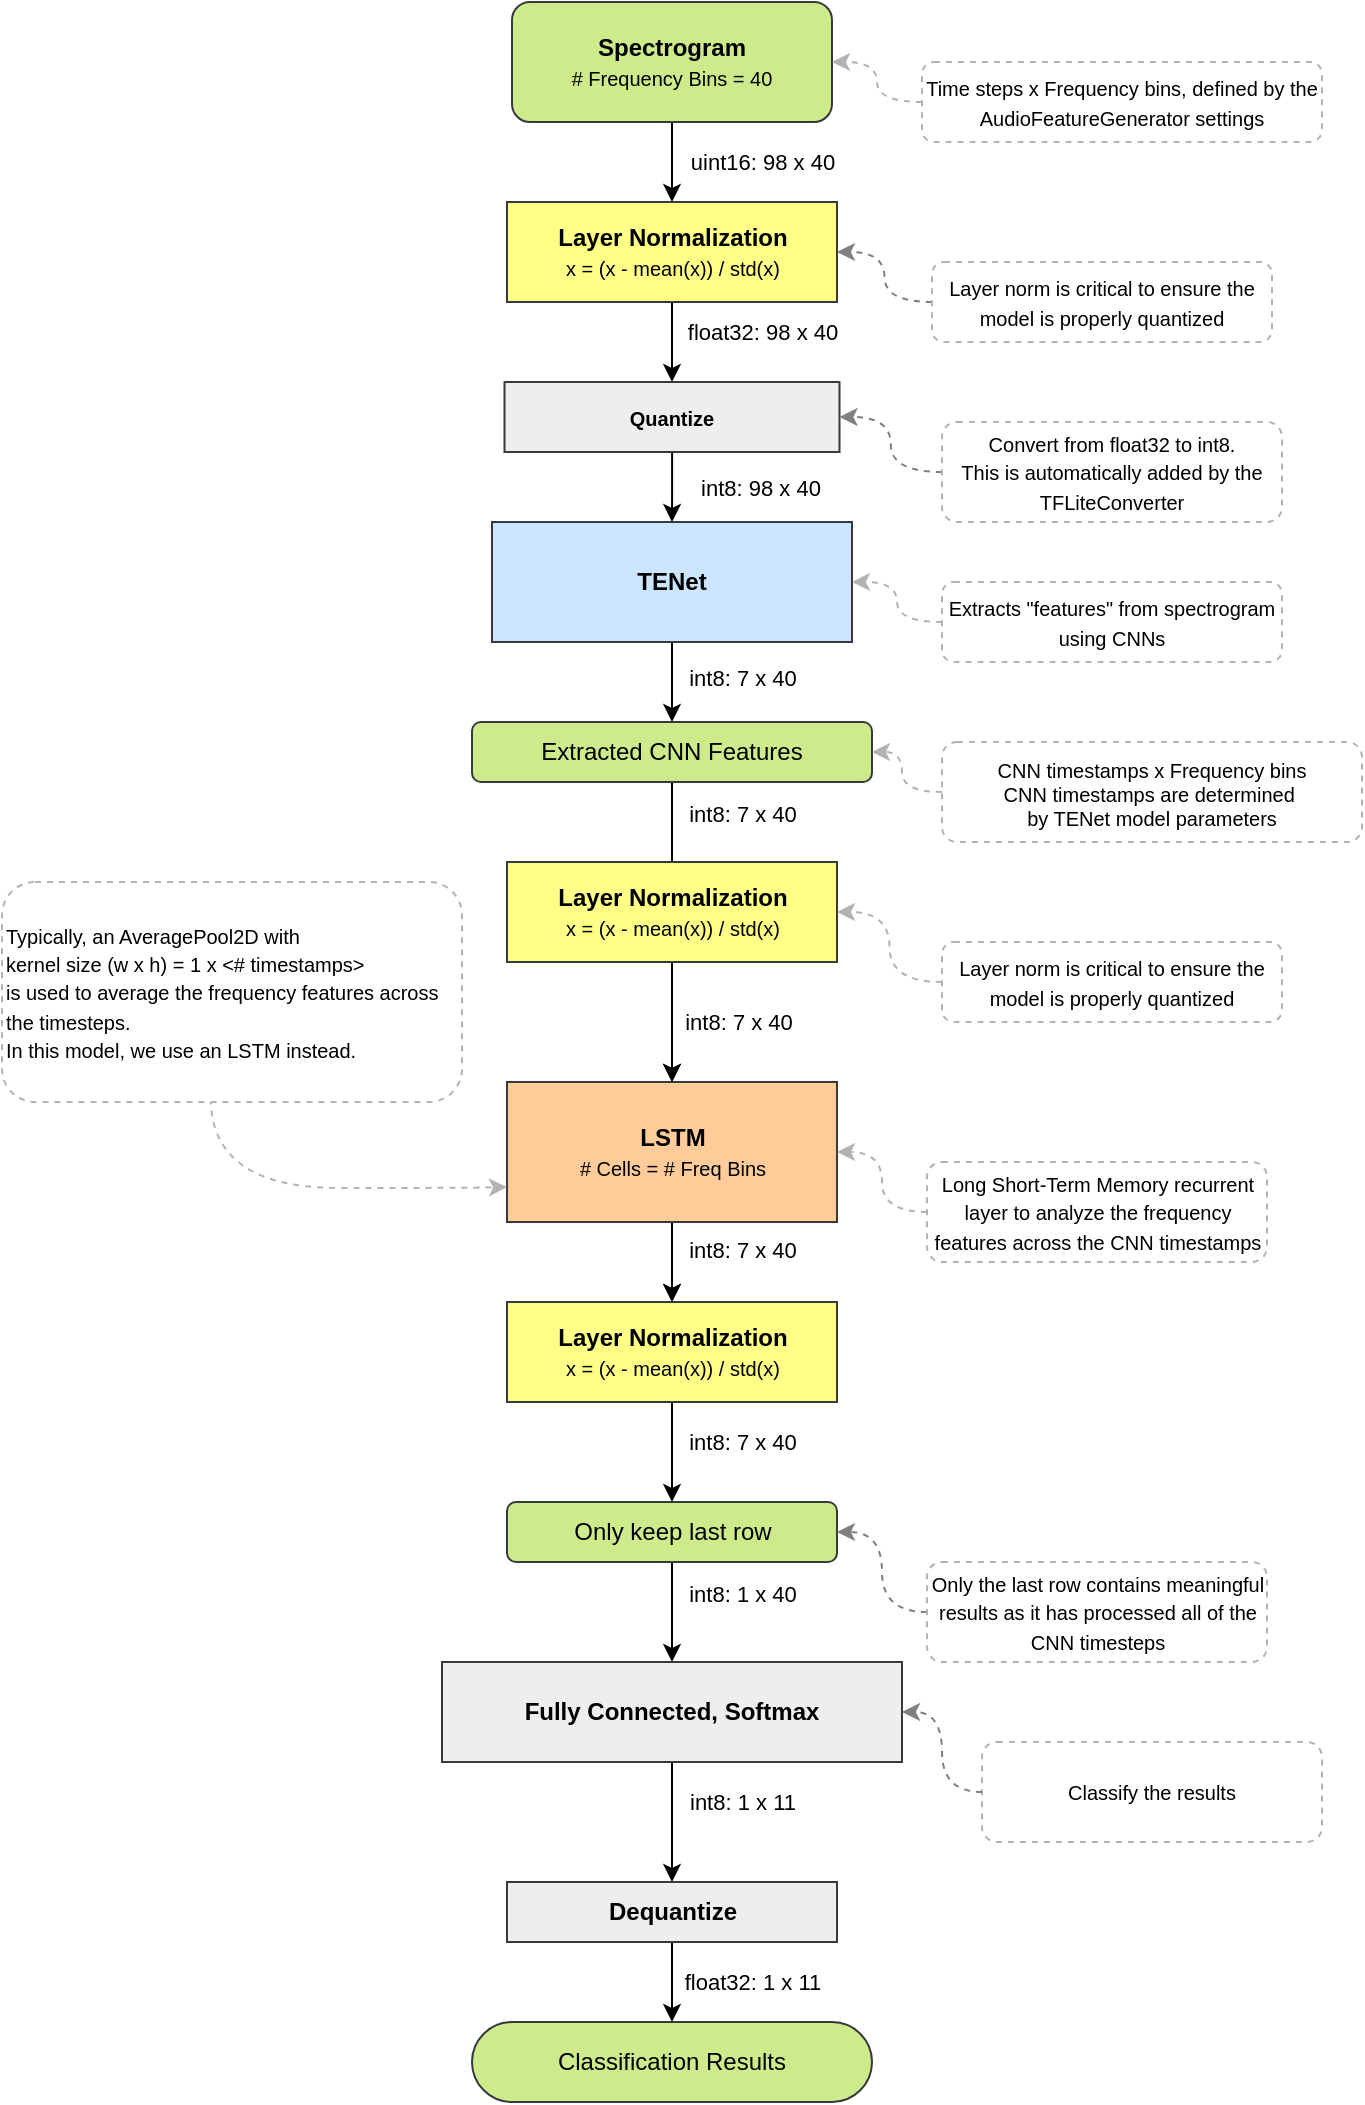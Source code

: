<mxfile version="21.6.6" type="device">
  <diagram name="Page-1" id="84rHBeRhBOpfiwDDFXez">
    <mxGraphModel dx="1728" dy="904" grid="1" gridSize="10" guides="1" tooltips="1" connect="1" arrows="1" fold="1" page="1" pageScale="1" pageWidth="1100" pageHeight="850" math="0" shadow="0">
      <root>
        <mxCell id="0" />
        <mxCell id="1" parent="0" />
        <mxCell id="1-fSCx_nj__gndGKIWhe-15" style="edgeStyle=orthogonalEdgeStyle;rounded=0;orthogonalLoop=1;jettySize=auto;html=1;entryX=0.5;entryY=0;entryDx=0;entryDy=0;" parent="1" source="1-fSCx_nj__gndGKIWhe-3" target="1-fSCx_nj__gndGKIWhe-14" edge="1">
          <mxGeometry relative="1" as="geometry" />
        </mxCell>
        <mxCell id="1-fSCx_nj__gndGKIWhe-16" value="int8: 7 x 40" style="edgeLabel;html=1;align=center;verticalAlign=middle;resizable=0;points=[];" parent="1-fSCx_nj__gndGKIWhe-15" vertex="1" connectable="0">
          <mxGeometry x="0.251" y="-3" relative="1" as="geometry">
            <mxPoint x="38" y="-7" as="offset" />
          </mxGeometry>
        </mxCell>
        <mxCell id="1-fSCx_nj__gndGKIWhe-3" value="&lt;b&gt;TENet&lt;/b&gt;" style="rounded=0;whiteSpace=wrap;html=1;fillColor=#cce5ff;strokeColor=#36393d;" parent="1" vertex="1">
          <mxGeometry x="265" y="280" width="180" height="60" as="geometry" />
        </mxCell>
        <mxCell id="1-fSCx_nj__gndGKIWhe-12" value="" style="edgeStyle=orthogonalEdgeStyle;rounded=0;orthogonalLoop=1;jettySize=auto;html=1;exitX=0.5;exitY=1;exitDx=0;exitDy=0;entryX=0.5;entryY=0;entryDx=0;entryDy=0;" parent="1" source="1-fSCx_nj__gndGKIWhe-27" target="jhnTV5ysgbNb_J0eZY9b-22" edge="1">
          <mxGeometry relative="1" as="geometry">
            <mxPoint x="340" y="180" as="sourcePoint" />
          </mxGeometry>
        </mxCell>
        <mxCell id="1-fSCx_nj__gndGKIWhe-13" value="float32: 98 x 40" style="edgeLabel;html=1;align=center;verticalAlign=middle;resizable=0;points=[];" parent="1-fSCx_nj__gndGKIWhe-12" vertex="1" connectable="0">
          <mxGeometry x="-0.3" relative="1" as="geometry">
            <mxPoint x="45" y="1" as="offset" />
          </mxGeometry>
        </mxCell>
        <mxCell id="1-fSCx_nj__gndGKIWhe-34" value="" style="edgeStyle=orthogonalEdgeStyle;rounded=0;orthogonalLoop=1;jettySize=auto;html=1;" parent="1" source="1-fSCx_nj__gndGKIWhe-5" target="1-fSCx_nj__gndGKIWhe-27" edge="1">
          <mxGeometry relative="1" as="geometry" />
        </mxCell>
        <mxCell id="1-fSCx_nj__gndGKIWhe-35" value="uint16: 98 x 40" style="edgeLabel;html=1;align=center;verticalAlign=middle;resizable=0;points=[];" parent="1-fSCx_nj__gndGKIWhe-34" vertex="1" connectable="0">
          <mxGeometry x="-0.124" relative="1" as="geometry">
            <mxPoint x="45" y="2" as="offset" />
          </mxGeometry>
        </mxCell>
        <mxCell id="1-fSCx_nj__gndGKIWhe-5" value="&lt;b&gt;Spectrogram&lt;/b&gt;&lt;br style=&quot;border-color: var(--border-color);&quot;&gt;&lt;font style=&quot;font-size: 10px;&quot;&gt;# Frequency Bins = 40&lt;/font&gt;" style="rounded=1;whiteSpace=wrap;html=1;fillColor=#cdeb8b;strokeColor=#36393d;" parent="1" vertex="1">
          <mxGeometry x="275" y="20" width="160" height="60" as="geometry" />
        </mxCell>
        <mxCell id="GTo1ambI2qvDM5X8jNE2-4" style="edgeStyle=orthogonalEdgeStyle;rounded=0;orthogonalLoop=1;jettySize=auto;html=1;entryX=0.5;entryY=0;entryDx=0;entryDy=0;" edge="1" parent="1" source="1-fSCx_nj__gndGKIWhe-9" target="1-fSCx_nj__gndGKIWhe-41">
          <mxGeometry relative="1" as="geometry" />
        </mxCell>
        <mxCell id="GTo1ambI2qvDM5X8jNE2-7" value="" style="edgeStyle=orthogonalEdgeStyle;rounded=0;orthogonalLoop=1;jettySize=auto;html=1;" edge="1" parent="1" source="1-fSCx_nj__gndGKIWhe-9" target="1-fSCx_nj__gndGKIWhe-41">
          <mxGeometry relative="1" as="geometry" />
        </mxCell>
        <mxCell id="GTo1ambI2qvDM5X8jNE2-8" value="int8: 7 x 40" style="edgeLabel;html=1;align=center;verticalAlign=middle;resizable=0;points=[];" vertex="1" connectable="0" parent="GTo1ambI2qvDM5X8jNE2-7">
          <mxGeometry x="-0.293" y="-1" relative="1" as="geometry">
            <mxPoint x="36" as="offset" />
          </mxGeometry>
        </mxCell>
        <mxCell id="1-fSCx_nj__gndGKIWhe-9" value="&lt;b&gt;LSTM&lt;/b&gt;&lt;br&gt;&lt;font style=&quot;font-size: 10px;&quot;&gt;# Cells = # Freq Bins&lt;/font&gt;" style="rounded=0;whiteSpace=wrap;html=1;fillColor=#ffcc99;strokeColor=#36393d;" parent="1" vertex="1">
          <mxGeometry x="272.5" y="560" width="165" height="70" as="geometry" />
        </mxCell>
        <mxCell id="1-fSCx_nj__gndGKIWhe-19" style="edgeStyle=orthogonalEdgeStyle;rounded=0;orthogonalLoop=1;jettySize=auto;html=1;exitX=0.5;exitY=1;exitDx=0;exitDy=0;entryX=0.5;entryY=0;entryDx=0;entryDy=0;" parent="1" source="1-fSCx_nj__gndGKIWhe-14" target="1-fSCx_nj__gndGKIWhe-40" edge="1">
          <mxGeometry relative="1" as="geometry">
            <mxPoint x="540" y="470" as="targetPoint" />
            <Array as="points">
              <mxPoint x="355" y="480" />
            </Array>
          </mxGeometry>
        </mxCell>
        <mxCell id="GTo1ambI2qvDM5X8jNE2-1" value="int8: 7 x 40" style="edgeLabel;html=1;align=center;verticalAlign=middle;resizable=0;points=[];" vertex="1" connectable="0" parent="1-fSCx_nj__gndGKIWhe-19">
          <mxGeometry x="-0.711" relative="1" as="geometry">
            <mxPoint x="35" y="1" as="offset" />
          </mxGeometry>
        </mxCell>
        <mxCell id="1-fSCx_nj__gndGKIWhe-14" value="Extracted CNN Features" style="rounded=1;whiteSpace=wrap;html=1;fillColor=#cdeb8b;strokeColor=#36393d;" parent="1" vertex="1">
          <mxGeometry x="255" y="380" width="200" height="30" as="geometry" />
        </mxCell>
        <mxCell id="1-fSCx_nj__gndGKIWhe-68" style="edgeStyle=orthogonalEdgeStyle;orthogonalLoop=1;jettySize=auto;html=1;exitX=0;exitY=0.5;exitDx=0;exitDy=0;entryX=1;entryY=0.5;entryDx=0;entryDy=0;dashed=1;curved=1;strokeColor=#B3B3B3;" parent="1" source="1-fSCx_nj__gndGKIWhe-25" target="1-fSCx_nj__gndGKIWhe-5" edge="1">
          <mxGeometry relative="1" as="geometry" />
        </mxCell>
        <mxCell id="1-fSCx_nj__gndGKIWhe-25" value="&lt;font style=&quot;font-size: 10px;&quot;&gt;Time steps x Frequency bins, defined by the AudioFeatureGenerator settings&lt;/font&gt;" style="rounded=1;whiteSpace=wrap;html=1;dashed=1;strokeColor=#B3B3B3;" parent="1" vertex="1">
          <mxGeometry x="480" y="50" width="200" height="40" as="geometry" />
        </mxCell>
        <mxCell id="1-fSCx_nj__gndGKIWhe-27" value="&lt;b&gt;Layer Normalization&lt;/b&gt;&lt;br&gt;&lt;font style=&quot;font-size: 10px;&quot;&gt;x = (x - mean(x)) / std(x)&lt;/font&gt;" style="rounded=0;whiteSpace=wrap;html=1;glass=0;shadow=0;fillColor=#ffff88;strokeColor=#36393d;" parent="1" vertex="1">
          <mxGeometry x="272.5" y="120" width="165" height="50" as="geometry" />
        </mxCell>
        <mxCell id="GTo1ambI2qvDM5X8jNE2-6" style="edgeStyle=orthogonalEdgeStyle;rounded=0;orthogonalLoop=1;jettySize=auto;html=1;" edge="1" parent="1" source="1-fSCx_nj__gndGKIWhe-28" target="1-fSCx_nj__gndGKIWhe-31">
          <mxGeometry relative="1" as="geometry" />
        </mxCell>
        <mxCell id="GTo1ambI2qvDM5X8jNE2-9" value="int8: 1 x 40" style="edgeLabel;html=1;align=center;verticalAlign=middle;resizable=0;points=[];" vertex="1" connectable="0" parent="GTo1ambI2qvDM5X8jNE2-6">
          <mxGeometry x="-0.539" y="-2" relative="1" as="geometry">
            <mxPoint x="37" y="4" as="offset" />
          </mxGeometry>
        </mxCell>
        <mxCell id="1-fSCx_nj__gndGKIWhe-28" value="Only keep last row" style="rounded=1;whiteSpace=wrap;html=1;fillColor=#cdeb8b;strokeColor=#36393d;" parent="1" vertex="1">
          <mxGeometry x="272.5" y="770" width="165" height="30" as="geometry" />
        </mxCell>
        <mxCell id="1-fSCx_nj__gndGKIWhe-62" style="edgeStyle=orthogonalEdgeStyle;rounded=0;orthogonalLoop=1;jettySize=auto;html=1;exitX=0.5;exitY=1;exitDx=0;exitDy=0;" parent="1" source="1-fSCx_nj__gndGKIWhe-31" target="IBuV0Gzd62VuhJ95D5zl-4" edge="1">
          <mxGeometry relative="1" as="geometry">
            <mxPoint x="380" y="1140" as="targetPoint" />
          </mxGeometry>
        </mxCell>
        <mxCell id="jhnTV5ysgbNb_J0eZY9b-12" value="int8: 1 x 11" style="edgeLabel;html=1;align=center;verticalAlign=middle;resizable=0;points=[];" parent="1-fSCx_nj__gndGKIWhe-62" vertex="1" connectable="0">
          <mxGeometry x="-0.169" y="-1" relative="1" as="geometry">
            <mxPoint x="36" y="-5" as="offset" />
          </mxGeometry>
        </mxCell>
        <mxCell id="1-fSCx_nj__gndGKIWhe-31" value="&lt;b&gt;Fully Connected, Softmax&lt;/b&gt;" style="rounded=0;whiteSpace=wrap;html=1;fillColor=#eeeeee;strokeColor=#36393d;" parent="1" vertex="1">
          <mxGeometry x="240" y="850" width="230" height="50" as="geometry" />
        </mxCell>
        <mxCell id="1-fSCx_nj__gndGKIWhe-32" value="Classification Results" style="rounded=1;whiteSpace=wrap;html=1;fillColor=#cdeb8b;strokeColor=#36393d;arcSize=50;" parent="1" vertex="1">
          <mxGeometry x="255" y="1030" width="200" height="40" as="geometry" />
        </mxCell>
        <mxCell id="1-fSCx_nj__gndGKIWhe-67" style="edgeStyle=orthogonalEdgeStyle;orthogonalLoop=1;jettySize=auto;html=1;exitX=0;exitY=0.5;exitDx=0;exitDy=0;dashed=1;curved=1;strokeColor=#808080;" parent="1" source="1-fSCx_nj__gndGKIWhe-38" target="1-fSCx_nj__gndGKIWhe-27" edge="1">
          <mxGeometry relative="1" as="geometry" />
        </mxCell>
        <mxCell id="1-fSCx_nj__gndGKIWhe-38" value="&lt;font style=&quot;font-size: 10px;&quot;&gt;Layer norm is critical to ensure the model is properly quantized&lt;/font&gt;" style="rounded=1;whiteSpace=wrap;html=1;dashed=1;strokeColor=#B3B3B3;" parent="1" vertex="1">
          <mxGeometry x="485" y="150" width="170" height="40" as="geometry" />
        </mxCell>
        <mxCell id="1-fSCx_nj__gndGKIWhe-42" value="" style="edgeStyle=orthogonalEdgeStyle;rounded=0;orthogonalLoop=1;jettySize=auto;html=1;" parent="1" source="1-fSCx_nj__gndGKIWhe-40" target="1-fSCx_nj__gndGKIWhe-9" edge="1">
          <mxGeometry relative="1" as="geometry" />
        </mxCell>
        <mxCell id="1-fSCx_nj__gndGKIWhe-43" value="&lt;span style=&quot;color: rgb(0, 0, 0); font-family: Helvetica; font-size: 11px; font-style: normal; font-variant-ligatures: normal; font-variant-caps: normal; font-weight: 400; letter-spacing: normal; orphans: 2; text-align: center; text-indent: 0px; text-transform: none; widows: 2; word-spacing: 0px; -webkit-text-stroke-width: 0px; background-color: rgb(255, 255, 255); text-decoration-thickness: initial; text-decoration-style: initial; text-decoration-color: initial; float: none; display: inline !important;&quot;&gt;int8: 7 x 40&lt;/span&gt;" style="edgeStyle=orthogonalEdgeStyle;rounded=0;orthogonalLoop=1;jettySize=auto;html=1;" parent="1" source="1-fSCx_nj__gndGKIWhe-40" target="1-fSCx_nj__gndGKIWhe-9" edge="1">
          <mxGeometry y="33" relative="1" as="geometry">
            <mxPoint as="offset" />
          </mxGeometry>
        </mxCell>
        <mxCell id="1-fSCx_nj__gndGKIWhe-40" value="&lt;b&gt;Layer Normalization&lt;/b&gt;&lt;br&gt;&lt;font style=&quot;font-size: 10px;&quot;&gt;x = (x - mean(x)) / std(x)&lt;/font&gt;" style="rounded=0;whiteSpace=wrap;html=1;fillColor=#ffff88;strokeColor=#36393d;" parent="1" vertex="1">
          <mxGeometry x="272.5" y="450" width="165" height="50" as="geometry" />
        </mxCell>
        <mxCell id="GTo1ambI2qvDM5X8jNE2-5" style="edgeStyle=orthogonalEdgeStyle;rounded=0;orthogonalLoop=1;jettySize=auto;html=1;entryX=0.5;entryY=0;entryDx=0;entryDy=0;" edge="1" parent="1" source="1-fSCx_nj__gndGKIWhe-41" target="1-fSCx_nj__gndGKIWhe-28">
          <mxGeometry relative="1" as="geometry" />
        </mxCell>
        <mxCell id="GTo1ambI2qvDM5X8jNE2-10" value="int8: 7 x 40" style="edgeLabel;html=1;align=center;verticalAlign=middle;resizable=0;points=[];" vertex="1" connectable="0" parent="GTo1ambI2qvDM5X8jNE2-5">
          <mxGeometry x="-0.675" relative="1" as="geometry">
            <mxPoint x="35" y="12" as="offset" />
          </mxGeometry>
        </mxCell>
        <mxCell id="1-fSCx_nj__gndGKIWhe-41" value="&lt;b&gt;Layer Normalization&lt;/b&gt;&lt;br&gt;&lt;font style=&quot;font-size: 10px;&quot;&gt;x = (x - mean(x)) / std(x)&lt;/font&gt;" style="rounded=0;whiteSpace=wrap;html=1;fillColor=#ffff88;strokeColor=#36393d;" parent="1" vertex="1">
          <mxGeometry x="272.5" y="670" width="165" height="50" as="geometry" />
        </mxCell>
        <mxCell id="1-fSCx_nj__gndGKIWhe-69" style="edgeStyle=orthogonalEdgeStyle;orthogonalLoop=1;jettySize=auto;html=1;exitX=0;exitY=0.5;exitDx=0;exitDy=0;dashed=1;curved=1;strokeColor=#808080;" parent="1" source="1-fSCx_nj__gndGKIWhe-45" target="1-fSCx_nj__gndGKIWhe-28" edge="1">
          <mxGeometry relative="1" as="geometry" />
        </mxCell>
        <mxCell id="1-fSCx_nj__gndGKIWhe-45" value="&lt;font style=&quot;font-size: 10px;&quot;&gt;Only the last row contains meaningful results as it has processed all of the CNN timesteps&lt;/font&gt;" style="rounded=1;whiteSpace=wrap;html=1;dashed=1;strokeColor=#B3B3B3;" parent="1" vertex="1">
          <mxGeometry x="482.5" y="800" width="170" height="50" as="geometry" />
        </mxCell>
        <mxCell id="1-fSCx_nj__gndGKIWhe-64" style="edgeStyle=orthogonalEdgeStyle;rounded=0;orthogonalLoop=1;jettySize=auto;html=1;exitX=0.5;exitY=1;exitDx=0;exitDy=0;entryX=0.5;entryY=0;entryDx=0;entryDy=0;" parent="1" source="IBuV0Gzd62VuhJ95D5zl-4" target="1-fSCx_nj__gndGKIWhe-32" edge="1">
          <mxGeometry relative="1" as="geometry" />
        </mxCell>
        <mxCell id="IBuV0Gzd62VuhJ95D5zl-8" value="float32: 1 x 11" style="edgeLabel;html=1;align=center;verticalAlign=middle;resizable=0;points=[];" parent="1-fSCx_nj__gndGKIWhe-64" vertex="1" connectable="0">
          <mxGeometry x="-0.353" relative="1" as="geometry">
            <mxPoint x="40" y="7" as="offset" />
          </mxGeometry>
        </mxCell>
        <mxCell id="1-fSCx_nj__gndGKIWhe-66" style="edgeStyle=orthogonalEdgeStyle;orthogonalLoop=1;jettySize=auto;html=1;exitX=0;exitY=0.5;exitDx=0;exitDy=0;dashed=1;curved=1;strokeColor=#B3B3B3;" parent="1" source="1-fSCx_nj__gndGKIWhe-65" target="1-fSCx_nj__gndGKIWhe-14" edge="1">
          <mxGeometry relative="1" as="geometry" />
        </mxCell>
        <mxCell id="1-fSCx_nj__gndGKIWhe-65" value="&lt;div style=&quot;&quot;&gt;&lt;span style=&quot;font-size: 10px; background-color: initial;&quot;&gt;CNN timestamps x Frequency bins&lt;/span&gt;&lt;/div&gt;&lt;font style=&quot;font-size: 10px;&quot;&gt;&lt;div style=&quot;&quot;&gt;&lt;span style=&quot;background-color: initial;&quot;&gt;CNN timestamps are determined&amp;nbsp;&lt;/span&gt;&lt;/div&gt;&lt;div style=&quot;&quot;&gt;&lt;span style=&quot;background-color: initial;&quot;&gt;by TENet model parameters&lt;/span&gt;&lt;/div&gt;&lt;br&gt;&lt;/font&gt;" style="rounded=1;whiteSpace=wrap;html=1;dashed=1;strokeColor=#B3B3B3;verticalAlign=top;" parent="1" vertex="1">
          <mxGeometry x="490" y="390" width="210" height="50" as="geometry" />
        </mxCell>
        <mxCell id="1-fSCx_nj__gndGKIWhe-74" value="&lt;span style=&quot;font-size: 10px;&quot;&gt;Classify the results&lt;/span&gt;" style="rounded=1;whiteSpace=wrap;html=1;dashed=1;strokeColor=#B3B3B3;" parent="1" vertex="1">
          <mxGeometry x="510" y="890" width="170" height="50" as="geometry" />
        </mxCell>
        <mxCell id="jhnTV5ysgbNb_J0eZY9b-4" style="edgeStyle=orthogonalEdgeStyle;orthogonalLoop=1;jettySize=auto;html=1;exitX=0;exitY=0.5;exitDx=0;exitDy=0;dashed=1;curved=1;strokeColor=#B3B3B3;entryX=1;entryY=0.5;entryDx=0;entryDy=0;" parent="1" source="jhnTV5ysgbNb_J0eZY9b-5" target="1-fSCx_nj__gndGKIWhe-3" edge="1">
          <mxGeometry relative="1" as="geometry">
            <mxPoint x="443" y="255" as="targetPoint" />
          </mxGeometry>
        </mxCell>
        <mxCell id="jhnTV5ysgbNb_J0eZY9b-5" value="&lt;font style=&quot;font-size: 10px;&quot;&gt;Extracts &quot;features&quot; from spectrogram using CNNs&lt;/font&gt;" style="rounded=1;whiteSpace=wrap;html=1;dashed=1;strokeColor=#B3B3B3;" parent="1" vertex="1">
          <mxGeometry x="490" y="310" width="170" height="40" as="geometry" />
        </mxCell>
        <mxCell id="jhnTV5ysgbNb_J0eZY9b-6" value="&lt;span style=&quot;font-size: 10px;&quot;&gt;Long Short-Term Memory recurrent layer to analyze the frequency features across the CNN timestamps&lt;/span&gt;" style="rounded=1;whiteSpace=wrap;html=1;dashed=1;strokeColor=#B3B3B3;" parent="1" vertex="1">
          <mxGeometry x="482.5" y="600" width="170" height="50" as="geometry" />
        </mxCell>
        <mxCell id="jhnTV5ysgbNb_J0eZY9b-7" style="edgeStyle=orthogonalEdgeStyle;orthogonalLoop=1;jettySize=auto;html=1;exitX=0;exitY=0.5;exitDx=0;exitDy=0;dashed=1;curved=1;strokeColor=#B3B3B3;entryX=1;entryY=0.5;entryDx=0;entryDy=0;" parent="1" source="jhnTV5ysgbNb_J0eZY9b-6" target="1-fSCx_nj__gndGKIWhe-9" edge="1">
          <mxGeometry relative="1" as="geometry">
            <mxPoint x="502.5" y="589.48" as="sourcePoint" />
            <mxPoint x="457.5" y="559.48" as="targetPoint" />
          </mxGeometry>
        </mxCell>
        <mxCell id="jhnTV5ysgbNb_J0eZY9b-10" style="edgeStyle=orthogonalEdgeStyle;orthogonalLoop=1;jettySize=auto;html=1;exitX=0;exitY=0.5;exitDx=0;exitDy=0;dashed=1;strokeColor=#808080;curved=1;entryX=1;entryY=0.5;entryDx=0;entryDy=0;" parent="1" source="1-fSCx_nj__gndGKIWhe-74" target="1-fSCx_nj__gndGKIWhe-31" edge="1">
          <mxGeometry relative="1" as="geometry">
            <mxPoint x="560" y="1025" as="sourcePoint" />
            <mxPoint x="505" y="995" as="targetPoint" />
          </mxGeometry>
        </mxCell>
        <mxCell id="jhnTV5ysgbNb_J0eZY9b-23" value="int8: 98 x 40" style="edgeStyle=orthogonalEdgeStyle;rounded=0;orthogonalLoop=1;jettySize=auto;html=1;" parent="1" source="jhnTV5ysgbNb_J0eZY9b-22" target="1-fSCx_nj__gndGKIWhe-3" edge="1">
          <mxGeometry x="0.002" y="44" relative="1" as="geometry">
            <mxPoint as="offset" />
          </mxGeometry>
        </mxCell>
        <mxCell id="jhnTV5ysgbNb_J0eZY9b-22" value="&lt;span style=&quot;font-size: 10px;&quot;&gt;&lt;b&gt;Quantize&lt;/b&gt;&lt;br&gt;&lt;/span&gt;" style="rounded=0;whiteSpace=wrap;html=1;fillColor=#eeeeee;strokeColor=#36393d;" parent="1" vertex="1">
          <mxGeometry x="271.25" y="210" width="167.5" height="35" as="geometry" />
        </mxCell>
        <mxCell id="IBuV0Gzd62VuhJ95D5zl-4" value="&lt;b&gt;Dequantize&lt;/b&gt;" style="rounded=0;whiteSpace=wrap;html=1;fillColor=#eeeeee;strokeColor=#36393d;" parent="1" vertex="1">
          <mxGeometry x="272.5" y="960" width="165" height="30" as="geometry" />
        </mxCell>
        <mxCell id="GTo1ambI2qvDM5X8jNE2-3" style="edgeStyle=orthogonalEdgeStyle;orthogonalLoop=1;jettySize=auto;html=1;entryX=0;entryY=0.75;entryDx=0;entryDy=0;exitX=0.454;exitY=0.983;exitDx=0;exitDy=0;exitPerimeter=0;dashed=1;strokeColor=#B3B3B3;curved=1;" edge="1" parent="1" source="GTo1ambI2qvDM5X8jNE2-2" target="1-fSCx_nj__gndGKIWhe-9">
          <mxGeometry relative="1" as="geometry">
            <Array as="points">
              <mxPoint x="124" y="613" />
              <mxPoint x="253" y="613" />
            </Array>
          </mxGeometry>
        </mxCell>
        <mxCell id="GTo1ambI2qvDM5X8jNE2-2" value="&lt;span style=&quot;font-size: 10px;&quot;&gt;Typically, an AveragePool2D with&lt;br&gt;kernel size (w x h) = 1 x &amp;lt;# timestamps&amp;gt;&lt;br&gt;is used to average the frequency features across the timesteps. &lt;br&gt;In this model, we use an LSTM instead.&lt;br&gt;&lt;/span&gt;" style="rounded=1;whiteSpace=wrap;html=1;dashed=1;strokeColor=#B3B3B3;align=left;" vertex="1" parent="1">
          <mxGeometry x="20" y="460" width="230" height="110" as="geometry" />
        </mxCell>
        <mxCell id="GTo1ambI2qvDM5X8jNE2-12" style="edgeStyle=orthogonalEdgeStyle;orthogonalLoop=1;jettySize=auto;html=1;entryX=1;entryY=0.5;entryDx=0;entryDy=0;dashed=1;strokeColor=#808080;curved=1;" edge="1" parent="1" source="GTo1ambI2qvDM5X8jNE2-11" target="jhnTV5ysgbNb_J0eZY9b-22">
          <mxGeometry relative="1" as="geometry" />
        </mxCell>
        <mxCell id="GTo1ambI2qvDM5X8jNE2-11" value="&lt;span style=&quot;font-size: 10px;&quot;&gt;Convert from float32 to int8.&lt;br&gt;This is automatically added by the TFLiteConverter&lt;br&gt;&lt;/span&gt;" style="rounded=1;whiteSpace=wrap;html=1;dashed=1;strokeColor=#B3B3B3;" vertex="1" parent="1">
          <mxGeometry x="490" y="230" width="170" height="50" as="geometry" />
        </mxCell>
        <mxCell id="GTo1ambI2qvDM5X8jNE2-14" style="edgeStyle=orthogonalEdgeStyle;orthogonalLoop=1;jettySize=auto;html=1;entryX=1;entryY=0.5;entryDx=0;entryDy=0;curved=1;dashed=1;strokeColor=#B3B3B3;" edge="1" parent="1" source="GTo1ambI2qvDM5X8jNE2-13" target="1-fSCx_nj__gndGKIWhe-40">
          <mxGeometry relative="1" as="geometry" />
        </mxCell>
        <mxCell id="GTo1ambI2qvDM5X8jNE2-13" value="&lt;font style=&quot;font-size: 10px;&quot;&gt;Layer norm is critical to ensure the model is properly quantized&lt;/font&gt;" style="rounded=1;whiteSpace=wrap;html=1;dashed=1;strokeColor=#B3B3B3;" vertex="1" parent="1">
          <mxGeometry x="490" y="490" width="170" height="40" as="geometry" />
        </mxCell>
      </root>
    </mxGraphModel>
  </diagram>
</mxfile>
